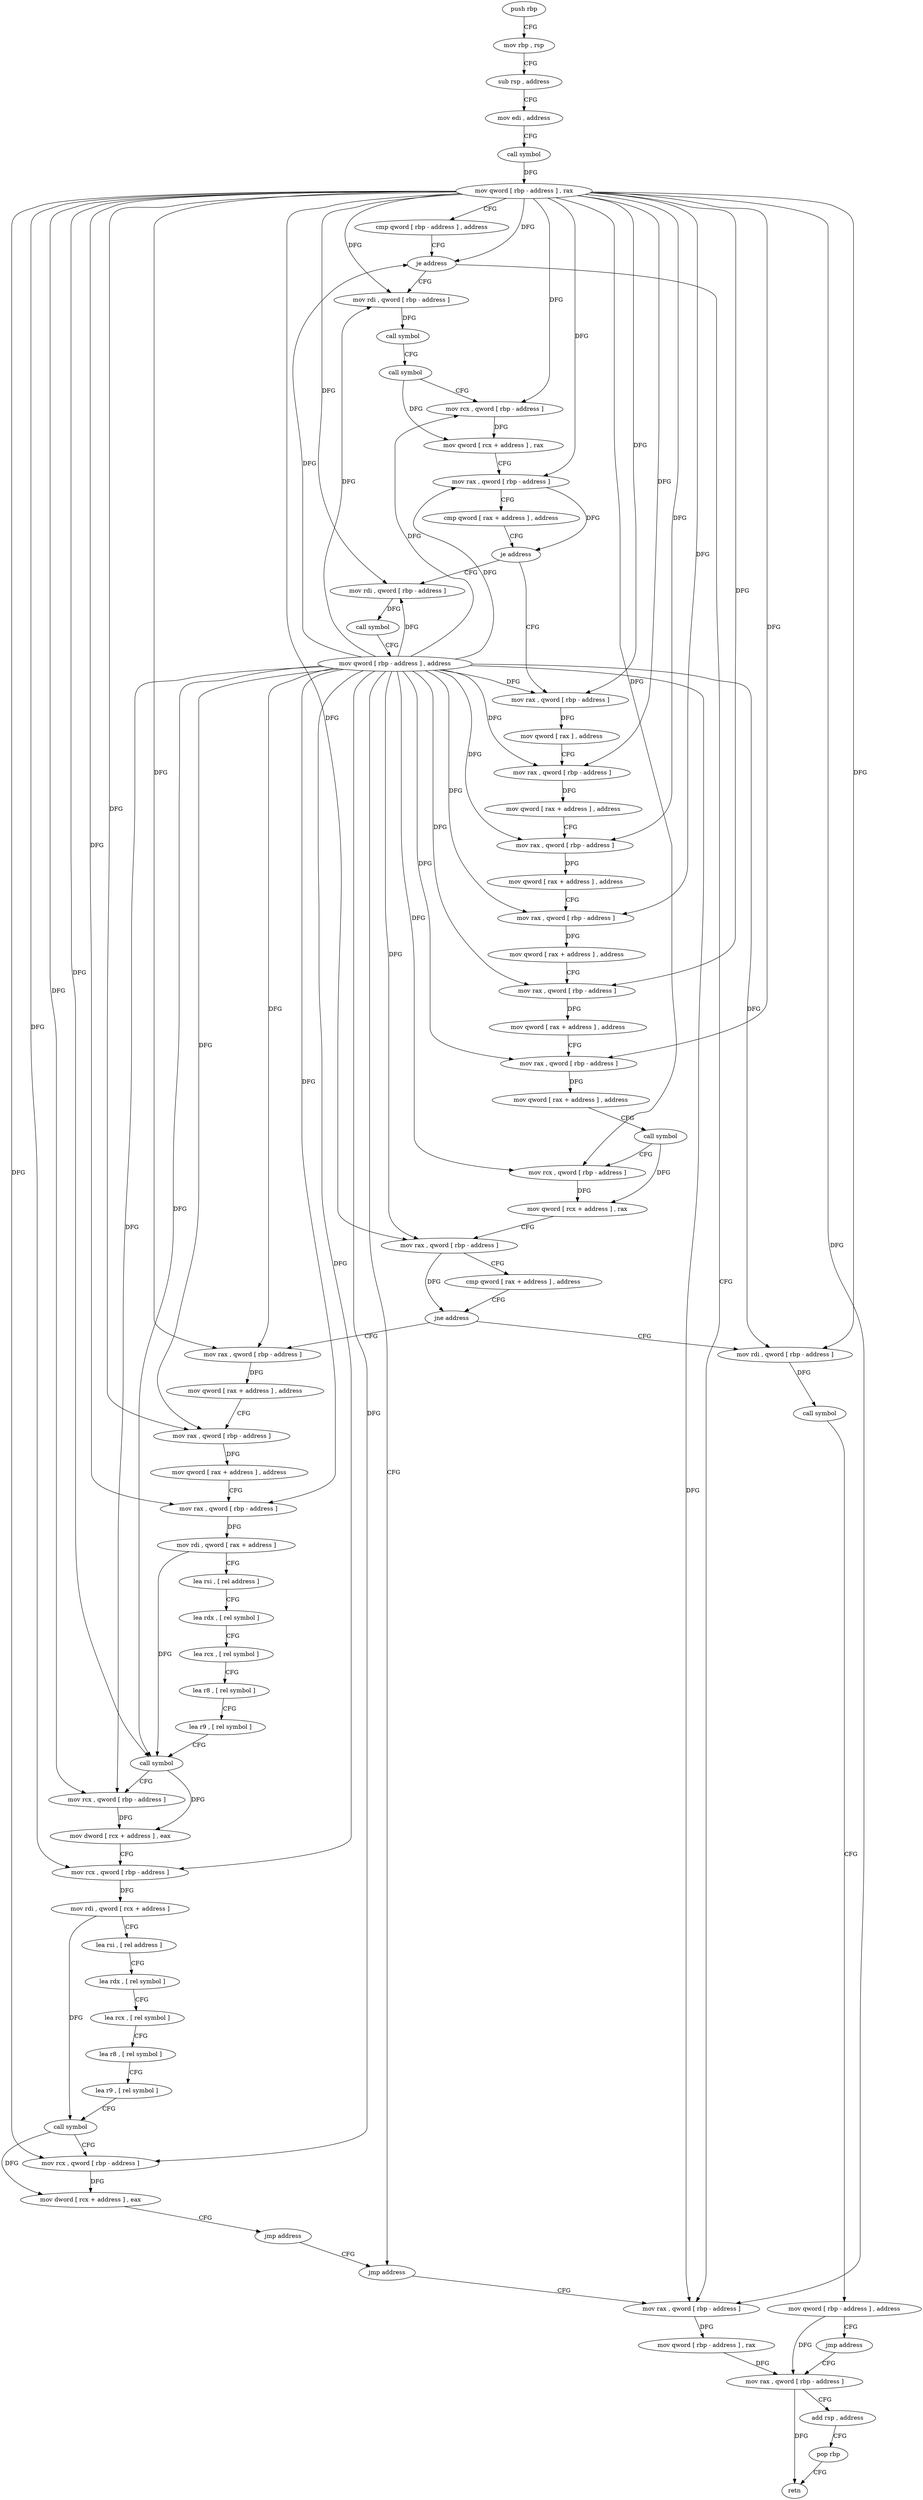 digraph "func" {
"90624" [label = "push rbp" ]
"90625" [label = "mov rbp , rsp" ]
"90628" [label = "sub rsp , address" ]
"90632" [label = "mov edi , address" ]
"90637" [label = "call symbol" ]
"90642" [label = "mov qword [ rbp - address ] , rax" ]
"90646" [label = "cmp qword [ rbp - address ] , address" ]
"90651" [label = "je address" ]
"90976" [label = "mov rax , qword [ rbp - address ]" ]
"90657" [label = "mov rdi , qword [ rbp - address ]" ]
"90980" [label = "mov qword [ rbp - address ] , rax" ]
"90984" [label = "mov rax , qword [ rbp - address ]" ]
"90661" [label = "call symbol" ]
"90666" [label = "call symbol" ]
"90671" [label = "mov rcx , qword [ rbp - address ]" ]
"90675" [label = "mov qword [ rcx + address ] , rax" ]
"90679" [label = "mov rax , qword [ rbp - address ]" ]
"90683" [label = "cmp qword [ rax + address ] , address" ]
"90688" [label = "je address" ]
"90954" [label = "mov rdi , qword [ rbp - address ]" ]
"90694" [label = "mov rax , qword [ rbp - address ]" ]
"90958" [label = "call symbol" ]
"90963" [label = "mov qword [ rbp - address ] , address" ]
"90971" [label = "jmp address" ]
"90698" [label = "mov qword [ rax ] , address" ]
"90705" [label = "mov rax , qword [ rbp - address ]" ]
"90709" [label = "mov qword [ rax + address ] , address" ]
"90717" [label = "mov rax , qword [ rbp - address ]" ]
"90721" [label = "mov qword [ rax + address ] , address" ]
"90729" [label = "mov rax , qword [ rbp - address ]" ]
"90733" [label = "mov qword [ rax + address ] , address" ]
"90741" [label = "mov rax , qword [ rbp - address ]" ]
"90745" [label = "mov qword [ rax + address ] , address" ]
"90753" [label = "mov rax , qword [ rbp - address ]" ]
"90757" [label = "mov qword [ rax + address ] , address" ]
"90765" [label = "call symbol" ]
"90770" [label = "mov rcx , qword [ rbp - address ]" ]
"90774" [label = "mov qword [ rcx + address ] , rax" ]
"90778" [label = "mov rax , qword [ rbp - address ]" ]
"90782" [label = "cmp qword [ rax + address ] , address" ]
"90787" [label = "jne address" ]
"90815" [label = "mov rax , qword [ rbp - address ]" ]
"90793" [label = "mov rdi , qword [ rbp - address ]" ]
"90819" [label = "mov qword [ rax + address ] , address" ]
"90827" [label = "mov rax , qword [ rbp - address ]" ]
"90831" [label = "mov qword [ rax + address ] , address" ]
"90839" [label = "mov rax , qword [ rbp - address ]" ]
"90843" [label = "mov rdi , qword [ rax + address ]" ]
"90847" [label = "lea rsi , [ rel address ]" ]
"90854" [label = "lea rdx , [ rel symbol ]" ]
"90861" [label = "lea rcx , [ rel symbol ]" ]
"90868" [label = "lea r8 , [ rel symbol ]" ]
"90875" [label = "lea r9 , [ rel symbol ]" ]
"90882" [label = "call symbol" ]
"90887" [label = "mov rcx , qword [ rbp - address ]" ]
"90891" [label = "mov dword [ rcx + address ] , eax" ]
"90894" [label = "mov rcx , qword [ rbp - address ]" ]
"90898" [label = "mov rdi , qword [ rcx + address ]" ]
"90902" [label = "lea rsi , [ rel address ]" ]
"90909" [label = "lea rdx , [ rel symbol ]" ]
"90916" [label = "lea rcx , [ rel symbol ]" ]
"90923" [label = "lea r8 , [ rel symbol ]" ]
"90930" [label = "lea r9 , [ rel symbol ]" ]
"90937" [label = "call symbol" ]
"90942" [label = "mov rcx , qword [ rbp - address ]" ]
"90946" [label = "mov dword [ rcx + address ] , eax" ]
"90949" [label = "jmp address" ]
"90797" [label = "call symbol" ]
"90802" [label = "mov qword [ rbp - address ] , address" ]
"90810" [label = "jmp address" ]
"90988" [label = "add rsp , address" ]
"90992" [label = "pop rbp" ]
"90993" [label = "retn" ]
"90624" -> "90625" [ label = "CFG" ]
"90625" -> "90628" [ label = "CFG" ]
"90628" -> "90632" [ label = "CFG" ]
"90632" -> "90637" [ label = "CFG" ]
"90637" -> "90642" [ label = "DFG" ]
"90642" -> "90646" [ label = "CFG" ]
"90642" -> "90651" [ label = "DFG" ]
"90642" -> "90976" [ label = "DFG" ]
"90642" -> "90657" [ label = "DFG" ]
"90642" -> "90671" [ label = "DFG" ]
"90642" -> "90679" [ label = "DFG" ]
"90642" -> "90954" [ label = "DFG" ]
"90642" -> "90694" [ label = "DFG" ]
"90642" -> "90705" [ label = "DFG" ]
"90642" -> "90717" [ label = "DFG" ]
"90642" -> "90729" [ label = "DFG" ]
"90642" -> "90741" [ label = "DFG" ]
"90642" -> "90753" [ label = "DFG" ]
"90642" -> "90770" [ label = "DFG" ]
"90642" -> "90778" [ label = "DFG" ]
"90642" -> "90815" [ label = "DFG" ]
"90642" -> "90827" [ label = "DFG" ]
"90642" -> "90839" [ label = "DFG" ]
"90642" -> "90882" [ label = "DFG" ]
"90642" -> "90887" [ label = "DFG" ]
"90642" -> "90894" [ label = "DFG" ]
"90642" -> "90942" [ label = "DFG" ]
"90642" -> "90793" [ label = "DFG" ]
"90646" -> "90651" [ label = "CFG" ]
"90651" -> "90976" [ label = "CFG" ]
"90651" -> "90657" [ label = "CFG" ]
"90976" -> "90980" [ label = "DFG" ]
"90657" -> "90661" [ label = "DFG" ]
"90980" -> "90984" [ label = "DFG" ]
"90984" -> "90988" [ label = "CFG" ]
"90984" -> "90993" [ label = "DFG" ]
"90661" -> "90666" [ label = "CFG" ]
"90666" -> "90671" [ label = "CFG" ]
"90666" -> "90675" [ label = "DFG" ]
"90671" -> "90675" [ label = "DFG" ]
"90675" -> "90679" [ label = "CFG" ]
"90679" -> "90683" [ label = "CFG" ]
"90679" -> "90688" [ label = "DFG" ]
"90683" -> "90688" [ label = "CFG" ]
"90688" -> "90954" [ label = "CFG" ]
"90688" -> "90694" [ label = "CFG" ]
"90954" -> "90958" [ label = "DFG" ]
"90694" -> "90698" [ label = "DFG" ]
"90958" -> "90963" [ label = "CFG" ]
"90963" -> "90971" [ label = "CFG" ]
"90963" -> "90651" [ label = "DFG" ]
"90963" -> "90976" [ label = "DFG" ]
"90963" -> "90657" [ label = "DFG" ]
"90963" -> "90671" [ label = "DFG" ]
"90963" -> "90679" [ label = "DFG" ]
"90963" -> "90954" [ label = "DFG" ]
"90963" -> "90694" [ label = "DFG" ]
"90963" -> "90705" [ label = "DFG" ]
"90963" -> "90717" [ label = "DFG" ]
"90963" -> "90729" [ label = "DFG" ]
"90963" -> "90741" [ label = "DFG" ]
"90963" -> "90753" [ label = "DFG" ]
"90963" -> "90770" [ label = "DFG" ]
"90963" -> "90778" [ label = "DFG" ]
"90963" -> "90815" [ label = "DFG" ]
"90963" -> "90827" [ label = "DFG" ]
"90963" -> "90839" [ label = "DFG" ]
"90963" -> "90882" [ label = "DFG" ]
"90963" -> "90887" [ label = "DFG" ]
"90963" -> "90894" [ label = "DFG" ]
"90963" -> "90942" [ label = "DFG" ]
"90963" -> "90793" [ label = "DFG" ]
"90971" -> "90976" [ label = "CFG" ]
"90698" -> "90705" [ label = "CFG" ]
"90705" -> "90709" [ label = "DFG" ]
"90709" -> "90717" [ label = "CFG" ]
"90717" -> "90721" [ label = "DFG" ]
"90721" -> "90729" [ label = "CFG" ]
"90729" -> "90733" [ label = "DFG" ]
"90733" -> "90741" [ label = "CFG" ]
"90741" -> "90745" [ label = "DFG" ]
"90745" -> "90753" [ label = "CFG" ]
"90753" -> "90757" [ label = "DFG" ]
"90757" -> "90765" [ label = "CFG" ]
"90765" -> "90770" [ label = "CFG" ]
"90765" -> "90774" [ label = "DFG" ]
"90770" -> "90774" [ label = "DFG" ]
"90774" -> "90778" [ label = "CFG" ]
"90778" -> "90782" [ label = "CFG" ]
"90778" -> "90787" [ label = "DFG" ]
"90782" -> "90787" [ label = "CFG" ]
"90787" -> "90815" [ label = "CFG" ]
"90787" -> "90793" [ label = "CFG" ]
"90815" -> "90819" [ label = "DFG" ]
"90793" -> "90797" [ label = "DFG" ]
"90819" -> "90827" [ label = "CFG" ]
"90827" -> "90831" [ label = "DFG" ]
"90831" -> "90839" [ label = "CFG" ]
"90839" -> "90843" [ label = "DFG" ]
"90843" -> "90847" [ label = "CFG" ]
"90843" -> "90882" [ label = "DFG" ]
"90847" -> "90854" [ label = "CFG" ]
"90854" -> "90861" [ label = "CFG" ]
"90861" -> "90868" [ label = "CFG" ]
"90868" -> "90875" [ label = "CFG" ]
"90875" -> "90882" [ label = "CFG" ]
"90882" -> "90887" [ label = "CFG" ]
"90882" -> "90891" [ label = "DFG" ]
"90887" -> "90891" [ label = "DFG" ]
"90891" -> "90894" [ label = "CFG" ]
"90894" -> "90898" [ label = "DFG" ]
"90898" -> "90902" [ label = "CFG" ]
"90898" -> "90937" [ label = "DFG" ]
"90902" -> "90909" [ label = "CFG" ]
"90909" -> "90916" [ label = "CFG" ]
"90916" -> "90923" [ label = "CFG" ]
"90923" -> "90930" [ label = "CFG" ]
"90930" -> "90937" [ label = "CFG" ]
"90937" -> "90942" [ label = "CFG" ]
"90937" -> "90946" [ label = "DFG" ]
"90942" -> "90946" [ label = "DFG" ]
"90946" -> "90949" [ label = "CFG" ]
"90949" -> "90971" [ label = "CFG" ]
"90797" -> "90802" [ label = "CFG" ]
"90802" -> "90810" [ label = "CFG" ]
"90802" -> "90984" [ label = "DFG" ]
"90810" -> "90984" [ label = "CFG" ]
"90988" -> "90992" [ label = "CFG" ]
"90992" -> "90993" [ label = "CFG" ]
}
